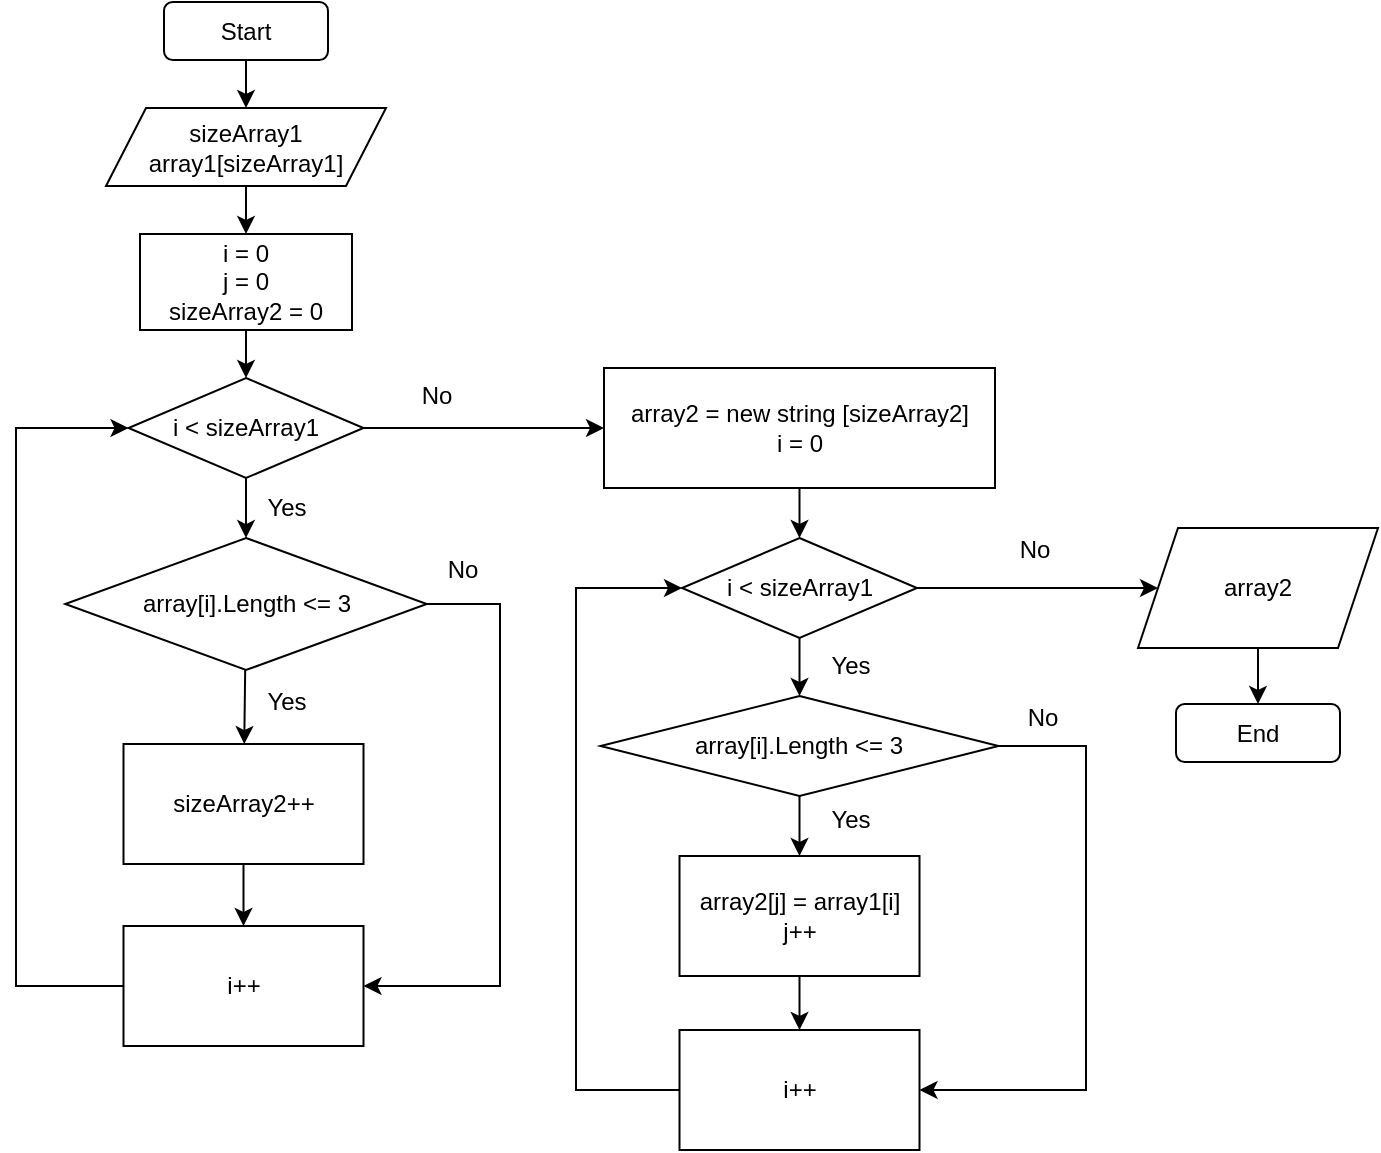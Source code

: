 <mxfile>
    <diagram id="qVKFGdB1WNDfzyfp0gNP" name="Страница 1">
        <mxGraphModel dx="762" dy="775" grid="0" gridSize="10" guides="1" tooltips="1" connect="1" arrows="1" fold="1" page="0" pageScale="1" pageWidth="827" pageHeight="1169" background="none" math="0" shadow="0">
            <root>
                <mxCell id="0"/>
                <mxCell id="1" parent="0"/>
                <mxCell id="6" value="" style="edgeStyle=none;html=1;" parent="1" source="2" target="5" edge="1">
                    <mxGeometry relative="1" as="geometry"/>
                </mxCell>
                <mxCell id="2" value="Start" style="rounded=1;whiteSpace=wrap;html=1;strokeColor=default;" parent="1" vertex="1">
                    <mxGeometry x="334" y="-370" width="82" height="29" as="geometry"/>
                </mxCell>
                <mxCell id="11" value="" style="edgeStyle=none;html=1;" parent="1" source="5" target="10" edge="1">
                    <mxGeometry relative="1" as="geometry"/>
                </mxCell>
                <mxCell id="5" value="sizeArray1&lt;br&gt;array1[sizeArray1]" style="shape=parallelogram;perimeter=parallelogramPerimeter;whiteSpace=wrap;html=1;fixedSize=1;rounded=0;" parent="1" vertex="1">
                    <mxGeometry x="305" y="-317" width="140" height="39" as="geometry"/>
                </mxCell>
                <mxCell id="14" value="" style="edgeStyle=none;html=1;" parent="1" source="10" target="13" edge="1">
                    <mxGeometry relative="1" as="geometry"/>
                </mxCell>
                <mxCell id="10" value="i = 0&lt;br&gt;j = 0&lt;br&gt;sizeArray2 = 0" style="whiteSpace=wrap;html=1;rounded=0;" parent="1" vertex="1">
                    <mxGeometry x="322" y="-254" width="106" height="48" as="geometry"/>
                </mxCell>
                <mxCell id="21" value="" style="edgeStyle=none;html=1;" parent="1" source="13" target="20" edge="1">
                    <mxGeometry relative="1" as="geometry"/>
                </mxCell>
                <mxCell id="30" value="" style="edgeStyle=none;rounded=0;html=1;" parent="1" source="13" target="29" edge="1">
                    <mxGeometry relative="1" as="geometry"/>
                </mxCell>
                <mxCell id="13" value="i &amp;lt; sizeArray1" style="rhombus;whiteSpace=wrap;html=1;rounded=0;" parent="1" vertex="1">
                    <mxGeometry x="316.25" y="-182" width="117.5" height="50" as="geometry"/>
                </mxCell>
                <mxCell id="17" value="Yes" style="text;html=1;align=center;verticalAlign=middle;resizable=0;points=[];autosize=1;strokeColor=none;fillColor=none;" parent="1" vertex="1">
                    <mxGeometry x="380" y="-126" width="30" height="18" as="geometry"/>
                </mxCell>
                <mxCell id="23" value="" style="edgeStyle=none;html=1;" parent="1" source="20" target="22" edge="1">
                    <mxGeometry relative="1" as="geometry"/>
                </mxCell>
                <mxCell id="27" style="edgeStyle=none;html=1;entryX=1;entryY=0.5;entryDx=0;entryDy=0;rounded=0;exitX=1;exitY=0.5;exitDx=0;exitDy=0;" parent="1" source="20" target="25" edge="1">
                    <mxGeometry relative="1" as="geometry">
                        <Array as="points">
                            <mxPoint x="502" y="-69"/>
                            <mxPoint x="502" y="122"/>
                        </Array>
                        <mxPoint x="472" y="-77" as="sourcePoint"/>
                    </mxGeometry>
                </mxCell>
                <mxCell id="20" value="array[i].Length &amp;lt;= 3" style="rhombus;whiteSpace=wrap;html=1;rounded=0;" parent="1" vertex="1">
                    <mxGeometry x="284.63" y="-102" width="180.75" height="66" as="geometry"/>
                </mxCell>
                <mxCell id="26" value="" style="edgeStyle=none;html=1;" parent="1" source="22" target="25" edge="1">
                    <mxGeometry relative="1" as="geometry"/>
                </mxCell>
                <mxCell id="22" value="sizeArray2++" style="whiteSpace=wrap;html=1;rounded=0;" parent="1" vertex="1">
                    <mxGeometry x="313.75" y="1" width="120" height="60" as="geometry"/>
                </mxCell>
                <mxCell id="24" value="Yes" style="text;html=1;align=center;verticalAlign=middle;resizable=0;points=[];autosize=1;strokeColor=none;fillColor=none;" parent="1" vertex="1">
                    <mxGeometry x="380" y="-29" width="30" height="18" as="geometry"/>
                </mxCell>
                <mxCell id="28" style="edgeStyle=none;rounded=0;html=1;entryX=0;entryY=0.5;entryDx=0;entryDy=0;" parent="1" source="25" target="13" edge="1">
                    <mxGeometry relative="1" as="geometry">
                        <Array as="points">
                            <mxPoint x="260" y="122"/>
                            <mxPoint x="260" y="-157"/>
                        </Array>
                    </mxGeometry>
                </mxCell>
                <mxCell id="25" value="i++" style="whiteSpace=wrap;html=1;rounded=0;" parent="1" vertex="1">
                    <mxGeometry x="313.75" y="92" width="120" height="60" as="geometry"/>
                </mxCell>
                <mxCell id="34" value="" style="edgeStyle=none;rounded=0;html=1;" parent="1" source="29" target="33" edge="1">
                    <mxGeometry relative="1" as="geometry"/>
                </mxCell>
                <mxCell id="29" value="array2 = new string [sizeArray2]&lt;br&gt;i = 0" style="whiteSpace=wrap;html=1;rounded=0;" parent="1" vertex="1">
                    <mxGeometry x="554" y="-187" width="195.5" height="60" as="geometry"/>
                </mxCell>
                <mxCell id="31" value="No" style="text;html=1;align=center;verticalAlign=middle;resizable=0;points=[];autosize=1;strokeColor=none;fillColor=none;" parent="1" vertex="1">
                    <mxGeometry x="457" y="-182" width="25" height="18" as="geometry"/>
                </mxCell>
                <mxCell id="32" value="No" style="text;html=1;align=center;verticalAlign=middle;resizable=0;points=[];autosize=1;strokeColor=none;fillColor=none;" parent="1" vertex="1">
                    <mxGeometry x="470" y="-95" width="25" height="18" as="geometry"/>
                </mxCell>
                <mxCell id="40" value="" style="edgeStyle=none;rounded=0;html=1;" parent="1" source="33" target="39" edge="1">
                    <mxGeometry relative="1" as="geometry"/>
                </mxCell>
                <mxCell id="53" value="" style="edgeStyle=none;html=1;" edge="1" parent="1" source="33" target="48">
                    <mxGeometry relative="1" as="geometry"/>
                </mxCell>
                <mxCell id="33" value="i &amp;lt; sizeArray1" style="rhombus;whiteSpace=wrap;html=1;rounded=0;" parent="1" vertex="1">
                    <mxGeometry x="593" y="-102" width="117.5" height="50" as="geometry"/>
                </mxCell>
                <mxCell id="44" value="" style="edgeStyle=none;rounded=0;html=1;" parent="1" source="37" target="43" edge="1">
                    <mxGeometry relative="1" as="geometry"/>
                </mxCell>
                <mxCell id="37" value="array2[j] = array1[i]&lt;br&gt;j++" style="whiteSpace=wrap;html=1;rounded=0;" parent="1" vertex="1">
                    <mxGeometry x="591.75" y="57" width="120" height="60" as="geometry"/>
                </mxCell>
                <mxCell id="38" value="Yes" style="text;html=1;align=center;verticalAlign=middle;resizable=0;points=[];autosize=1;strokeColor=none;fillColor=none;" parent="1" vertex="1">
                    <mxGeometry x="661.5" y="-47" width="30" height="18" as="geometry"/>
                </mxCell>
                <mxCell id="41" style="edgeStyle=none;rounded=0;html=1;entryX=0.5;entryY=0;entryDx=0;entryDy=0;" parent="1" source="39" target="37" edge="1">
                    <mxGeometry relative="1" as="geometry">
                        <mxPoint x="652" y="45" as="targetPoint"/>
                    </mxGeometry>
                </mxCell>
                <mxCell id="45" style="edgeStyle=none;rounded=0;html=1;entryX=1;entryY=0.5;entryDx=0;entryDy=0;exitX=1;exitY=0.5;exitDx=0;exitDy=0;" parent="1" source="39" target="43" edge="1">
                    <mxGeometry relative="1" as="geometry">
                        <Array as="points">
                            <mxPoint x="795" y="2"/>
                            <mxPoint x="795" y="30"/>
                            <mxPoint x="795" y="174"/>
                        </Array>
                        <mxPoint x="771" y="37" as="sourcePoint"/>
                    </mxGeometry>
                </mxCell>
                <mxCell id="39" value="array[i].Length &amp;lt;= 3" style="rhombus;whiteSpace=wrap;html=1;rounded=0;" parent="1" vertex="1">
                    <mxGeometry x="552.25" y="-23" width="199" height="50" as="geometry"/>
                </mxCell>
                <mxCell id="42" value="Yes" style="text;html=1;align=center;verticalAlign=middle;resizable=0;points=[];autosize=1;strokeColor=none;fillColor=none;" parent="1" vertex="1">
                    <mxGeometry x="661.5" y="30" width="30" height="18" as="geometry"/>
                </mxCell>
                <mxCell id="47" style="edgeStyle=none;rounded=0;html=1;entryX=0;entryY=0.5;entryDx=0;entryDy=0;" parent="1" source="43" target="33" edge="1">
                    <mxGeometry relative="1" as="geometry">
                        <mxPoint x="593" as="targetPoint"/>
                        <Array as="points">
                            <mxPoint x="540" y="174"/>
                            <mxPoint x="540" y="71"/>
                            <mxPoint x="540" y="-77"/>
                        </Array>
                    </mxGeometry>
                </mxCell>
                <mxCell id="43" value="i++" style="whiteSpace=wrap;html=1;rounded=0;" parent="1" vertex="1">
                    <mxGeometry x="591.75" y="144" width="120" height="60" as="geometry"/>
                </mxCell>
                <mxCell id="46" value="No" style="text;html=1;align=center;verticalAlign=middle;resizable=0;points=[];autosize=1;strokeColor=none;fillColor=none;" parent="1" vertex="1">
                    <mxGeometry x="756" y="-105" width="25" height="18" as="geometry"/>
                </mxCell>
                <mxCell id="52" value="" style="edgeStyle=none;rounded=0;html=1;" parent="1" source="48" target="51" edge="1">
                    <mxGeometry relative="1" as="geometry"/>
                </mxCell>
                <mxCell id="48" value="array2" style="shape=parallelogram;perimeter=parallelogramPerimeter;whiteSpace=wrap;html=1;fixedSize=1;rounded=0;" parent="1" vertex="1">
                    <mxGeometry x="821" y="-107" width="120" height="60" as="geometry"/>
                </mxCell>
                <mxCell id="51" value="End" style="rounded=1;whiteSpace=wrap;html=1;strokeColor=default;" parent="1" vertex="1">
                    <mxGeometry x="840" y="-19" width="82" height="29" as="geometry"/>
                </mxCell>
                <mxCell id="54" value="No" style="text;html=1;align=center;verticalAlign=middle;resizable=0;points=[];autosize=1;strokeColor=none;fillColor=none;" vertex="1" parent="1">
                    <mxGeometry x="760" y="-21" width="25" height="18" as="geometry"/>
                </mxCell>
            </root>
        </mxGraphModel>
    </diagram>
</mxfile>